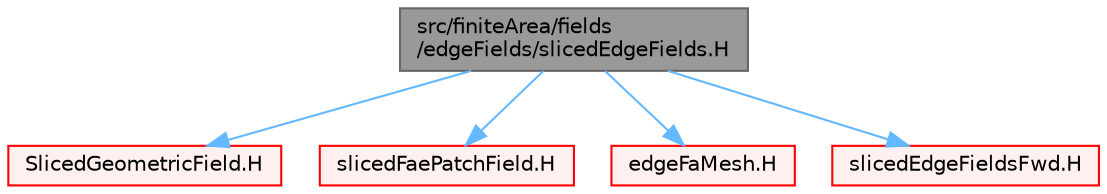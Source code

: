 digraph "src/finiteArea/fields/edgeFields/slicedEdgeFields.H"
{
 // LATEX_PDF_SIZE
  bgcolor="transparent";
  edge [fontname=Helvetica,fontsize=10,labelfontname=Helvetica,labelfontsize=10];
  node [fontname=Helvetica,fontsize=10,shape=box,height=0.2,width=0.4];
  Node1 [id="Node000001",label="src/finiteArea/fields\l/edgeFields/slicedEdgeFields.H",height=0.2,width=0.4,color="gray40", fillcolor="grey60", style="filled", fontcolor="black",tooltip=" "];
  Node1 -> Node2 [id="edge1_Node000001_Node000002",color="steelblue1",style="solid",tooltip=" "];
  Node2 [id="Node000002",label="SlicedGeometricField.H",height=0.2,width=0.4,color="red", fillcolor="#FFF0F0", style="filled",URL="$SlicedGeometricField_8H.html",tooltip=" "];
  Node1 -> Node252 [id="edge2_Node000001_Node000252",color="steelblue1",style="solid",tooltip=" "];
  Node252 [id="Node000252",label="slicedFaePatchField.H",height=0.2,width=0.4,color="red", fillcolor="#FFF0F0", style="filled",URL="$slicedFaePatchField_8H.html",tooltip=" "];
  Node1 -> Node270 [id="edge3_Node000001_Node000270",color="steelblue1",style="solid",tooltip=" "];
  Node270 [id="Node000270",label="edgeFaMesh.H",height=0.2,width=0.4,color="red", fillcolor="#FFF0F0", style="filled",URL="$edgeFaMesh_8H.html",tooltip=" "];
  Node1 -> Node379 [id="edge4_Node000001_Node000379",color="steelblue1",style="solid",tooltip=" "];
  Node379 [id="Node000379",label="slicedEdgeFieldsFwd.H",height=0.2,width=0.4,color="red", fillcolor="#FFF0F0", style="filled",URL="$slicedEdgeFieldsFwd_8H.html",tooltip="Forwards and collection of common sliced edge field types."];
}
